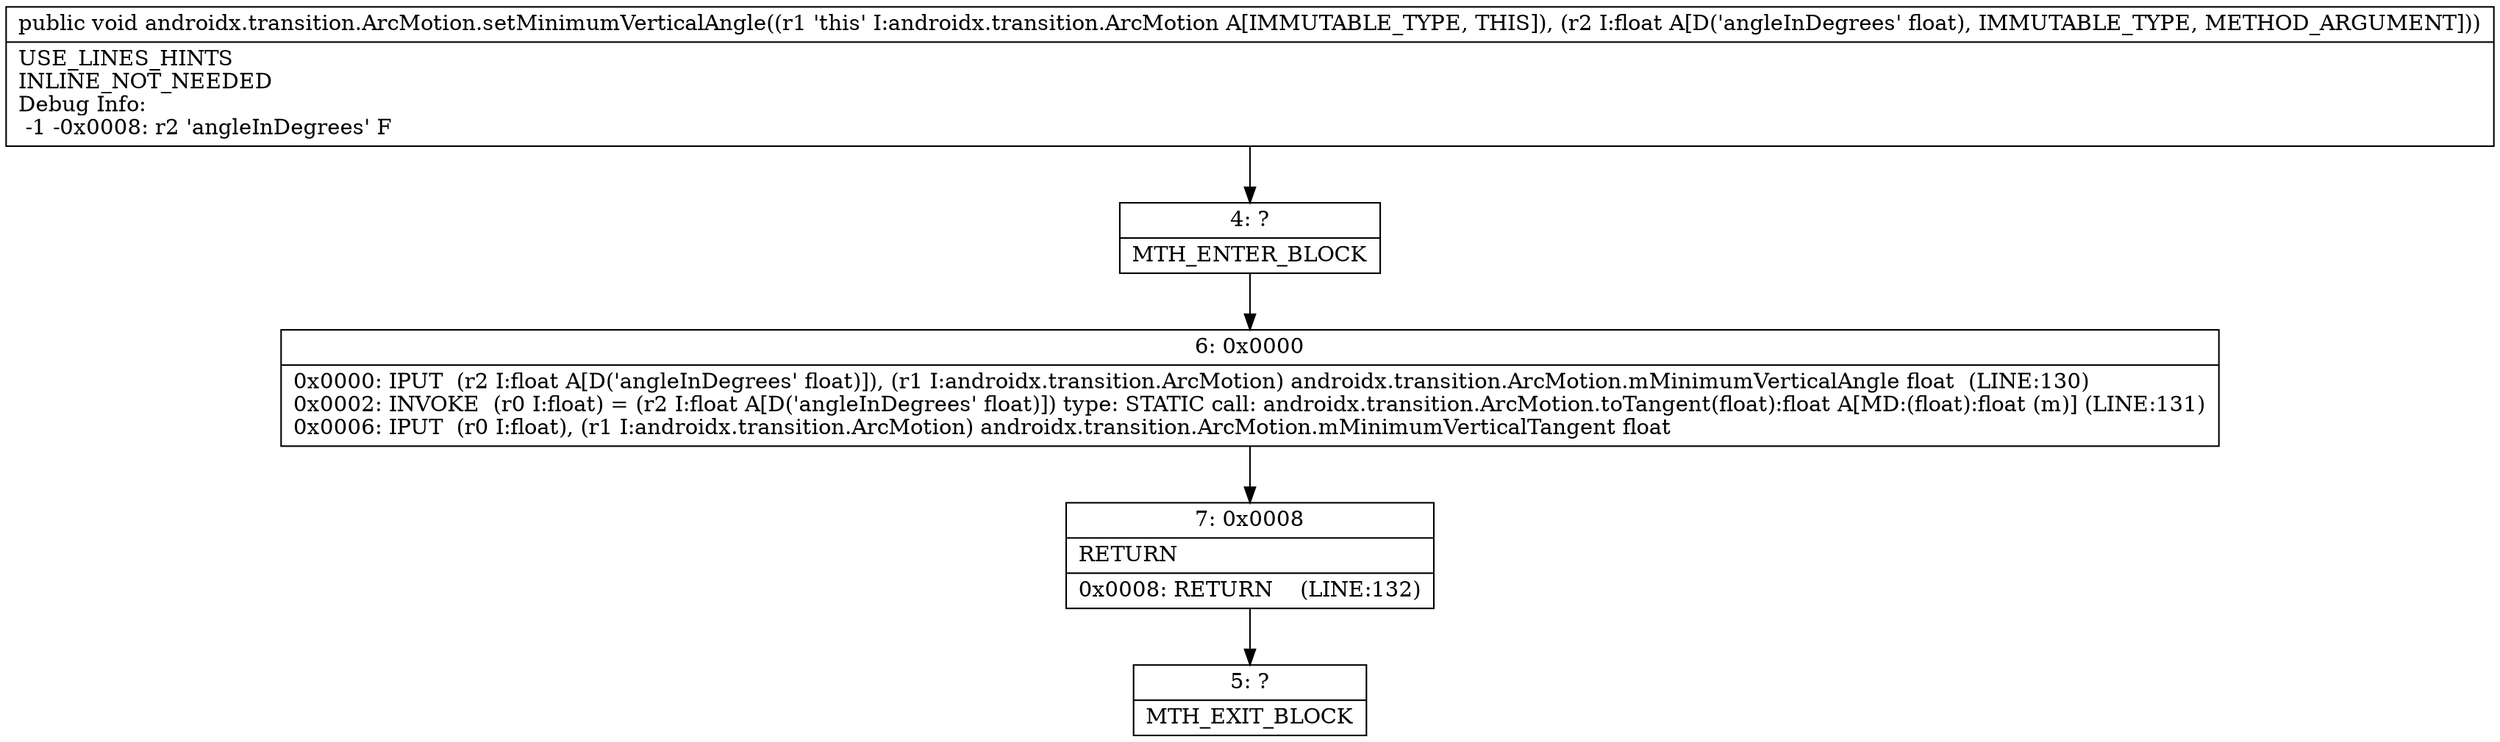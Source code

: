 digraph "CFG forandroidx.transition.ArcMotion.setMinimumVerticalAngle(F)V" {
Node_4 [shape=record,label="{4\:\ ?|MTH_ENTER_BLOCK\l}"];
Node_6 [shape=record,label="{6\:\ 0x0000|0x0000: IPUT  (r2 I:float A[D('angleInDegrees' float)]), (r1 I:androidx.transition.ArcMotion) androidx.transition.ArcMotion.mMinimumVerticalAngle float  (LINE:130)\l0x0002: INVOKE  (r0 I:float) = (r2 I:float A[D('angleInDegrees' float)]) type: STATIC call: androidx.transition.ArcMotion.toTangent(float):float A[MD:(float):float (m)] (LINE:131)\l0x0006: IPUT  (r0 I:float), (r1 I:androidx.transition.ArcMotion) androidx.transition.ArcMotion.mMinimumVerticalTangent float \l}"];
Node_7 [shape=record,label="{7\:\ 0x0008|RETURN\l|0x0008: RETURN    (LINE:132)\l}"];
Node_5 [shape=record,label="{5\:\ ?|MTH_EXIT_BLOCK\l}"];
MethodNode[shape=record,label="{public void androidx.transition.ArcMotion.setMinimumVerticalAngle((r1 'this' I:androidx.transition.ArcMotion A[IMMUTABLE_TYPE, THIS]), (r2 I:float A[D('angleInDegrees' float), IMMUTABLE_TYPE, METHOD_ARGUMENT]))  | USE_LINES_HINTS\lINLINE_NOT_NEEDED\lDebug Info:\l  \-1 \-0x0008: r2 'angleInDegrees' F\l}"];
MethodNode -> Node_4;Node_4 -> Node_6;
Node_6 -> Node_7;
Node_7 -> Node_5;
}

